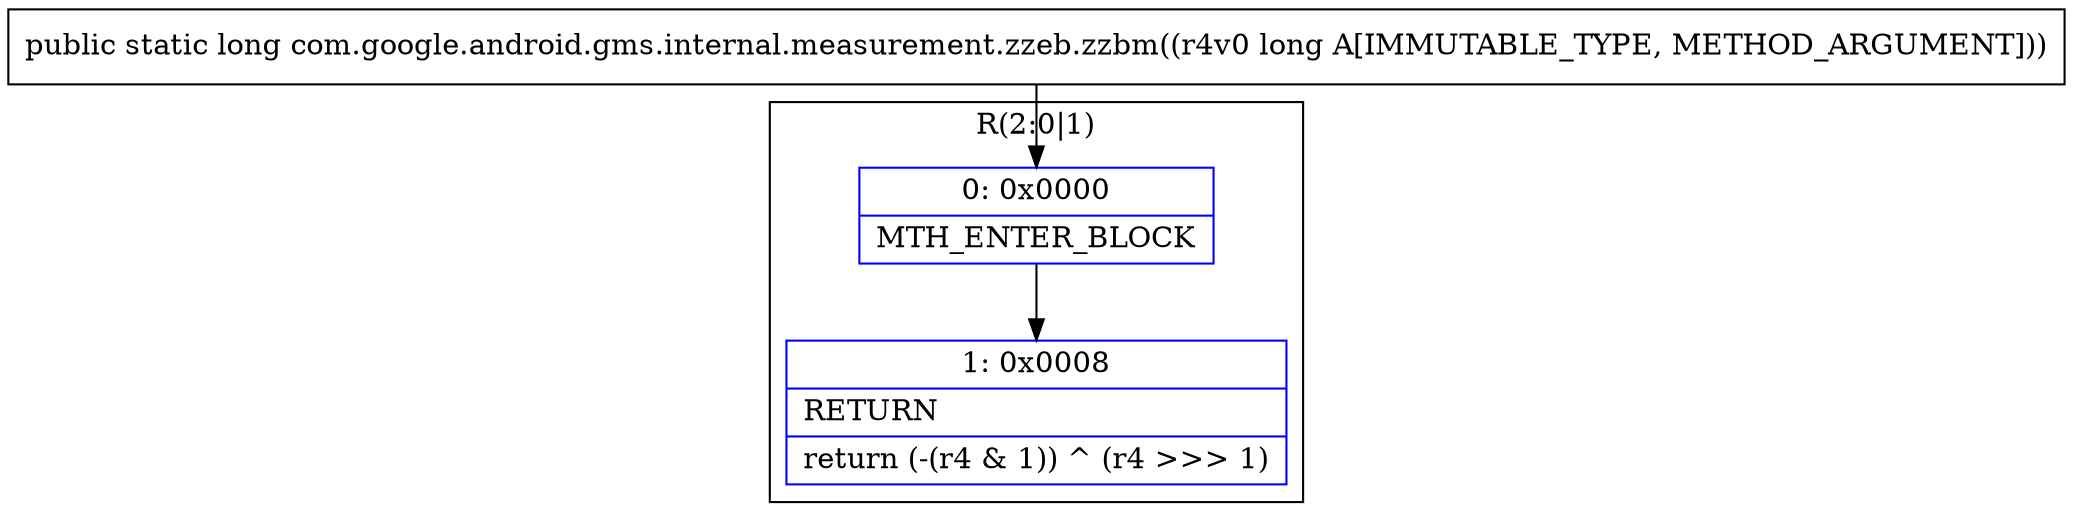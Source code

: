 digraph "CFG forcom.google.android.gms.internal.measurement.zzeb.zzbm(J)J" {
subgraph cluster_Region_358682553 {
label = "R(2:0|1)";
node [shape=record,color=blue];
Node_0 [shape=record,label="{0\:\ 0x0000|MTH_ENTER_BLOCK\l}"];
Node_1 [shape=record,label="{1\:\ 0x0008|RETURN\l|return (\-(r4 & 1)) ^ (r4 \>\>\> 1)\l}"];
}
MethodNode[shape=record,label="{public static long com.google.android.gms.internal.measurement.zzeb.zzbm((r4v0 long A[IMMUTABLE_TYPE, METHOD_ARGUMENT])) }"];
MethodNode -> Node_0;
Node_0 -> Node_1;
}

